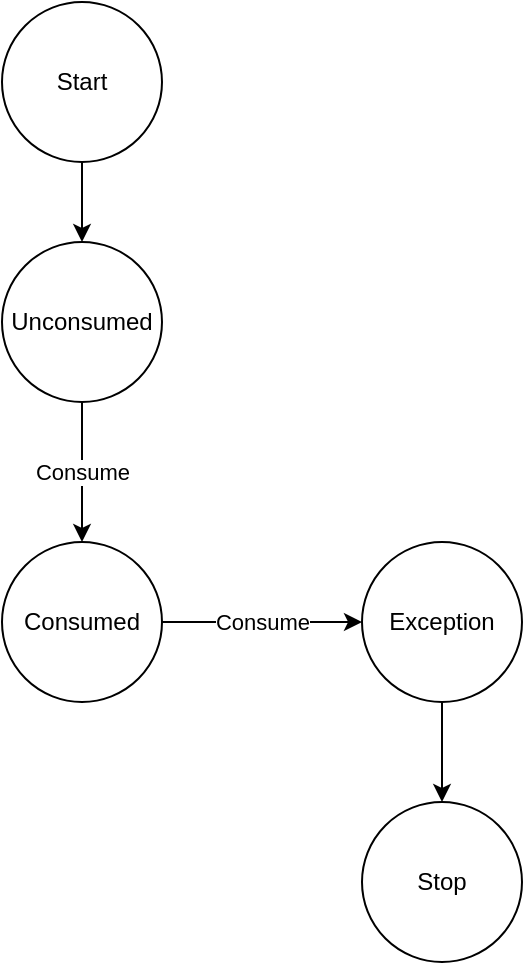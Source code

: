 <mxfile version="15.5.2" type="device"><diagram id="6R-J7fGwDjVNEDsZloMB" name="Page-1"><mxGraphModel dx="946" dy="560" grid="1" gridSize="10" guides="1" tooltips="1" connect="1" arrows="1" fold="1" page="1" pageScale="1" pageWidth="827" pageHeight="1169" math="0" shadow="0"><root><mxCell id="0"/><mxCell id="1" parent="0"/><mxCell id="D88C7nVM3HDAY0VbQch7-2" value="Stop" style="ellipse;whiteSpace=wrap;html=1;aspect=fixed;" vertex="1" parent="1"><mxGeometry x="500" y="440" width="80" height="80" as="geometry"/></mxCell><mxCell id="D88C7nVM3HDAY0VbQch7-10" style="edgeStyle=orthogonalEdgeStyle;rounded=0;orthogonalLoop=1;jettySize=auto;html=1;" edge="1" parent="1" source="D88C7nVM3HDAY0VbQch7-3" target="D88C7nVM3HDAY0VbQch7-2"><mxGeometry relative="1" as="geometry"/></mxCell><mxCell id="D88C7nVM3HDAY0VbQch7-3" value="Exception" style="ellipse;whiteSpace=wrap;html=1;aspect=fixed;" vertex="1" parent="1"><mxGeometry x="500" y="310" width="80" height="80" as="geometry"/></mxCell><mxCell id="D88C7nVM3HDAY0VbQch7-9" value="Consume" style="edgeStyle=orthogonalEdgeStyle;rounded=0;orthogonalLoop=1;jettySize=auto;html=1;" edge="1" parent="1" source="D88C7nVM3HDAY0VbQch7-4" target="D88C7nVM3HDAY0VbQch7-3"><mxGeometry relative="1" as="geometry"/></mxCell><mxCell id="D88C7nVM3HDAY0VbQch7-4" value="Consumed" style="ellipse;whiteSpace=wrap;html=1;aspect=fixed;" vertex="1" parent="1"><mxGeometry x="320" y="310" width="80" height="80" as="geometry"/></mxCell><mxCell id="D88C7nVM3HDAY0VbQch7-8" value="Consume" style="edgeStyle=orthogonalEdgeStyle;rounded=0;orthogonalLoop=1;jettySize=auto;html=1;" edge="1" parent="1" source="D88C7nVM3HDAY0VbQch7-5" target="D88C7nVM3HDAY0VbQch7-4"><mxGeometry relative="1" as="geometry"/></mxCell><mxCell id="D88C7nVM3HDAY0VbQch7-5" value="Unconsumed" style="ellipse;whiteSpace=wrap;html=1;aspect=fixed;" vertex="1" parent="1"><mxGeometry x="320" y="160" width="80" height="80" as="geometry"/></mxCell><mxCell id="D88C7nVM3HDAY0VbQch7-7" style="edgeStyle=orthogonalEdgeStyle;rounded=0;orthogonalLoop=1;jettySize=auto;html=1;" edge="1" parent="1" source="D88C7nVM3HDAY0VbQch7-6" target="D88C7nVM3HDAY0VbQch7-5"><mxGeometry relative="1" as="geometry"/></mxCell><mxCell id="D88C7nVM3HDAY0VbQch7-6" value="Start" style="ellipse;whiteSpace=wrap;html=1;aspect=fixed;" vertex="1" parent="1"><mxGeometry x="320" y="40" width="80" height="80" as="geometry"/></mxCell></root></mxGraphModel></diagram></mxfile>